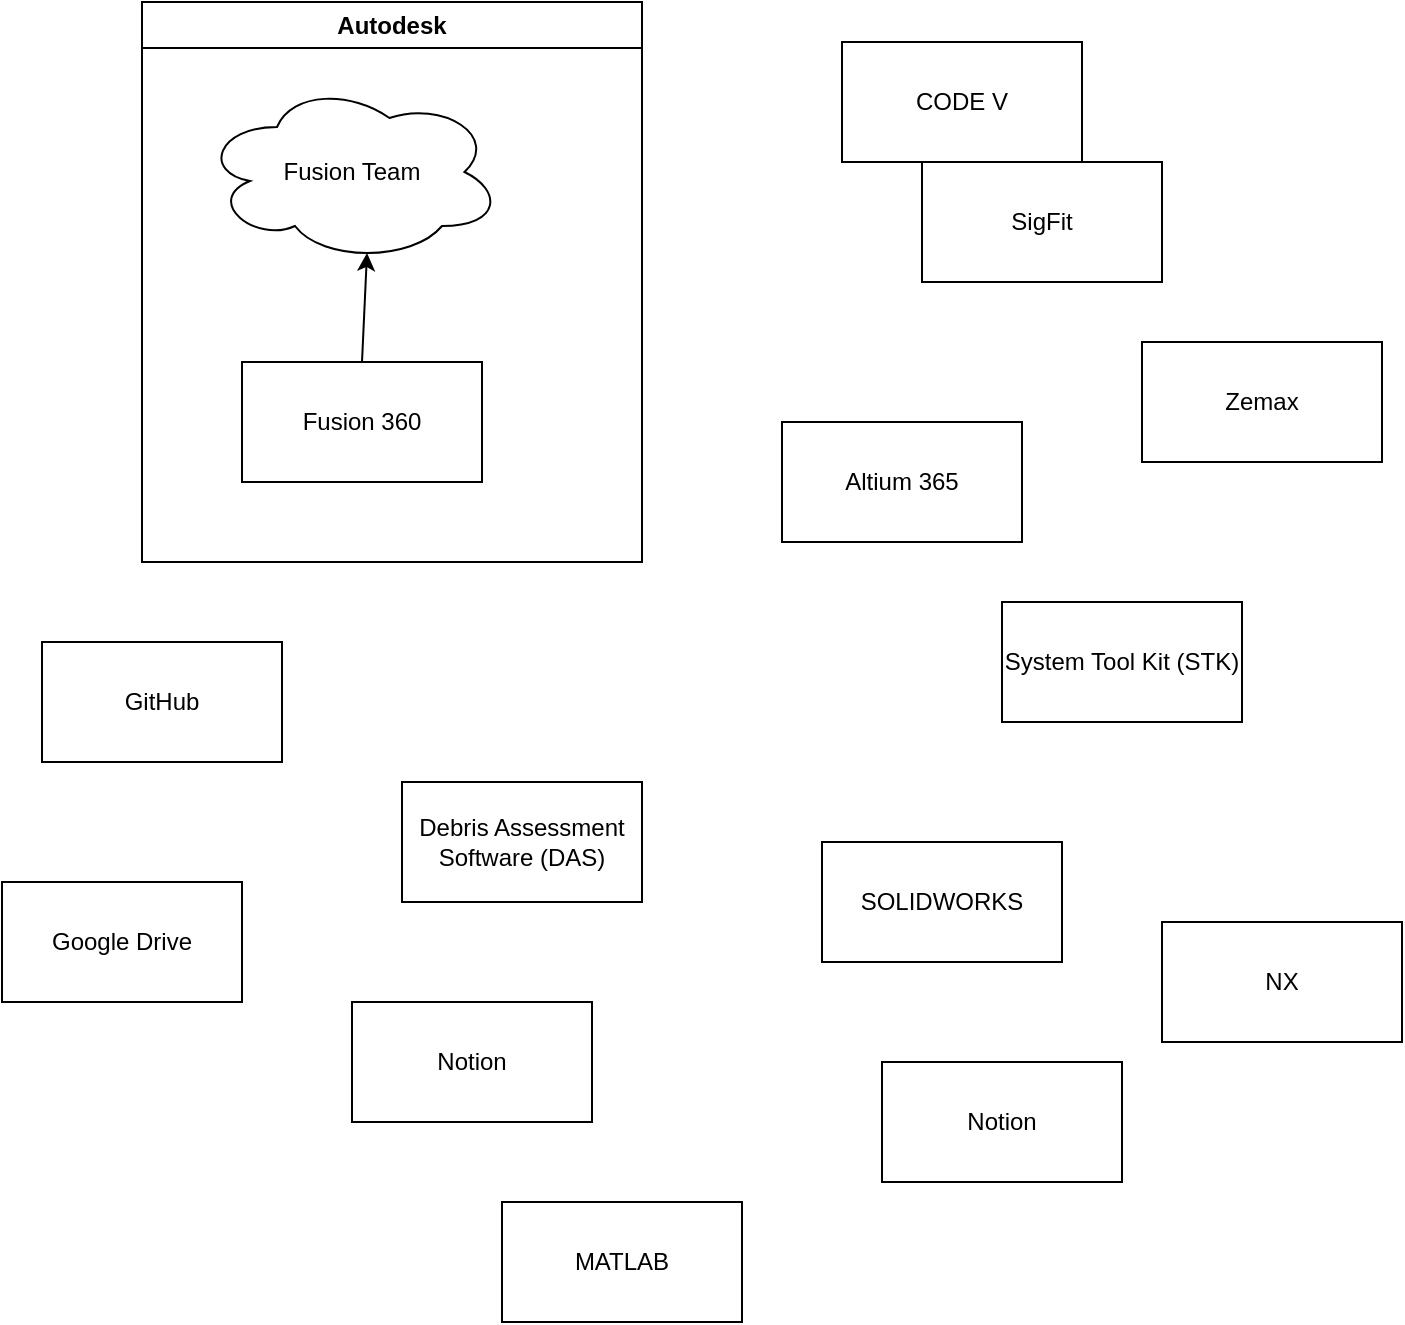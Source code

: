 <mxfile>
    <diagram id="iVqs05ysCgDMvs5f8VoH" name="Page-1">
        <mxGraphModel dx="1923" dy="1014" grid="1" gridSize="10" guides="1" tooltips="1" connect="1" arrows="1" fold="1" page="1" pageScale="1" pageWidth="1600" pageHeight="1200" background="none" math="0" shadow="0">
            <root>
                <mxCell id="0"/>
                <mxCell id="1" parent="0"/>
                <mxCell id="8" value="Autodesk" style="swimlane;whiteSpace=wrap;html=1;startSize=23;rounded=0;" parent="1" vertex="1">
                    <mxGeometry x="520" y="270" width="250" height="280" as="geometry"/>
                </mxCell>
                <mxCell id="2" value="Fusion Team" style="ellipse;shape=cloud;whiteSpace=wrap;html=1;align=center;rounded=0;" parent="8" vertex="1">
                    <mxGeometry x="30" y="40" width="150" height="90" as="geometry"/>
                </mxCell>
                <mxCell id="10" style="edgeStyle=none;html=1;exitX=0.5;exitY=0;exitDx=0;exitDy=0;entryX=0.55;entryY=0.95;entryDx=0;entryDy=0;entryPerimeter=0;jumpStyle=none;rounded=0;" parent="8" source="9" target="2" edge="1">
                    <mxGeometry relative="1" as="geometry"/>
                </mxCell>
                <mxCell id="9" value="Fusion 360" style="rounded=0;whiteSpace=wrap;html=1;" parent="8" vertex="1">
                    <mxGeometry x="50" y="180" width="120" height="60" as="geometry"/>
                </mxCell>
                <mxCell id="11" value="Altium 365" style="rounded=0;whiteSpace=wrap;html=1;" parent="1" vertex="1">
                    <mxGeometry x="840" y="480" width="120" height="60" as="geometry"/>
                </mxCell>
                <mxCell id="12" value="Debris Assessment Software (DAS)" style="rounded=0;whiteSpace=wrap;html=1;" parent="1" vertex="1">
                    <mxGeometry x="650" y="660" width="120" height="60" as="geometry"/>
                </mxCell>
                <mxCell id="13" value="System Tool Kit (STK)" style="rounded=0;whiteSpace=wrap;html=1;" parent="1" vertex="1">
                    <mxGeometry x="950" y="570" width="120" height="60" as="geometry"/>
                </mxCell>
                <mxCell id="14" value="SOLIDWORKS" style="rounded=0;whiteSpace=wrap;html=1;" parent="1" vertex="1">
                    <mxGeometry x="860" y="690" width="120" height="60" as="geometry"/>
                </mxCell>
                <mxCell id="15" value="NX" style="rounded=0;whiteSpace=wrap;html=1;" parent="1" vertex="1">
                    <mxGeometry x="1030" y="730" width="120" height="60" as="geometry"/>
                </mxCell>
                <mxCell id="16" value="MATLAB" style="rounded=0;whiteSpace=wrap;html=1;" parent="1" vertex="1">
                    <mxGeometry x="700" y="870" width="120" height="60" as="geometry"/>
                </mxCell>
                <mxCell id="17" value="GitHub" style="rounded=0;whiteSpace=wrap;html=1;" parent="1" vertex="1">
                    <mxGeometry x="470" y="590" width="120" height="60" as="geometry"/>
                </mxCell>
                <mxCell id="18" value="Google Drive" style="rounded=0;whiteSpace=wrap;html=1;" parent="1" vertex="1">
                    <mxGeometry x="450" y="710" width="120" height="60" as="geometry"/>
                </mxCell>
                <mxCell id="19" value="Notion" style="rounded=0;whiteSpace=wrap;html=1;" parent="1" vertex="1">
                    <mxGeometry x="625" y="770" width="120" height="60" as="geometry"/>
                </mxCell>
                <mxCell id="20" value="Notion" style="rounded=0;whiteSpace=wrap;html=1;" parent="1" vertex="1">
                    <mxGeometry x="890" y="800" width="120" height="60" as="geometry"/>
                </mxCell>
                <mxCell id="22" value="CODE V" style="rounded=0;whiteSpace=wrap;html=1;" vertex="1" parent="1">
                    <mxGeometry x="870" y="290" width="120" height="60" as="geometry"/>
                </mxCell>
                <mxCell id="23" value="SigFit" style="rounded=0;whiteSpace=wrap;html=1;" vertex="1" parent="1">
                    <mxGeometry x="910" y="350" width="120" height="60" as="geometry"/>
                </mxCell>
                <mxCell id="24" value="Zemax" style="rounded=0;whiteSpace=wrap;html=1;" vertex="1" parent="1">
                    <mxGeometry x="1020" y="440" width="120" height="60" as="geometry"/>
                </mxCell>
            </root>
        </mxGraphModel>
    </diagram>
</mxfile>